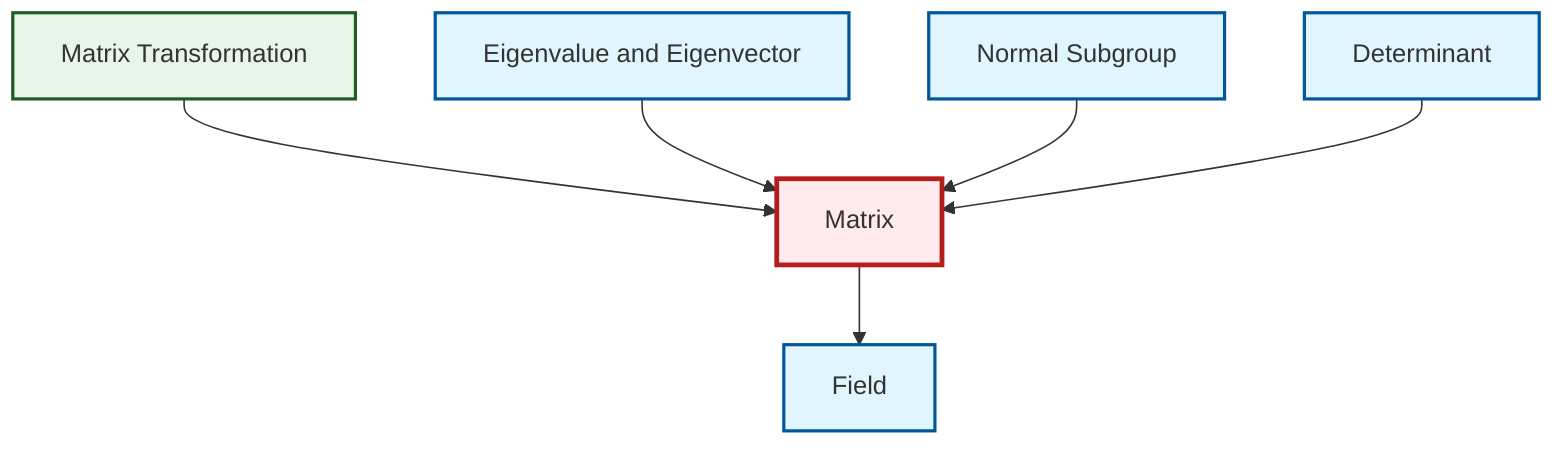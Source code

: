graph TD
    classDef definition fill:#e1f5fe,stroke:#01579b,stroke-width:2px
    classDef theorem fill:#f3e5f5,stroke:#4a148c,stroke-width:2px
    classDef axiom fill:#fff3e0,stroke:#e65100,stroke-width:2px
    classDef example fill:#e8f5e9,stroke:#1b5e20,stroke-width:2px
    classDef current fill:#ffebee,stroke:#b71c1c,stroke-width:3px
    def-field["Field"]:::definition
    def-eigenvalue-eigenvector["Eigenvalue and Eigenvector"]:::definition
    ex-matrix-transformation["Matrix Transformation"]:::example
    def-matrix["Matrix"]:::definition
    def-determinant["Determinant"]:::definition
    def-normal-subgroup["Normal Subgroup"]:::definition
    ex-matrix-transformation --> def-matrix
    def-eigenvalue-eigenvector --> def-matrix
    def-normal-subgroup --> def-matrix
    def-determinant --> def-matrix
    def-matrix --> def-field
    class def-matrix current